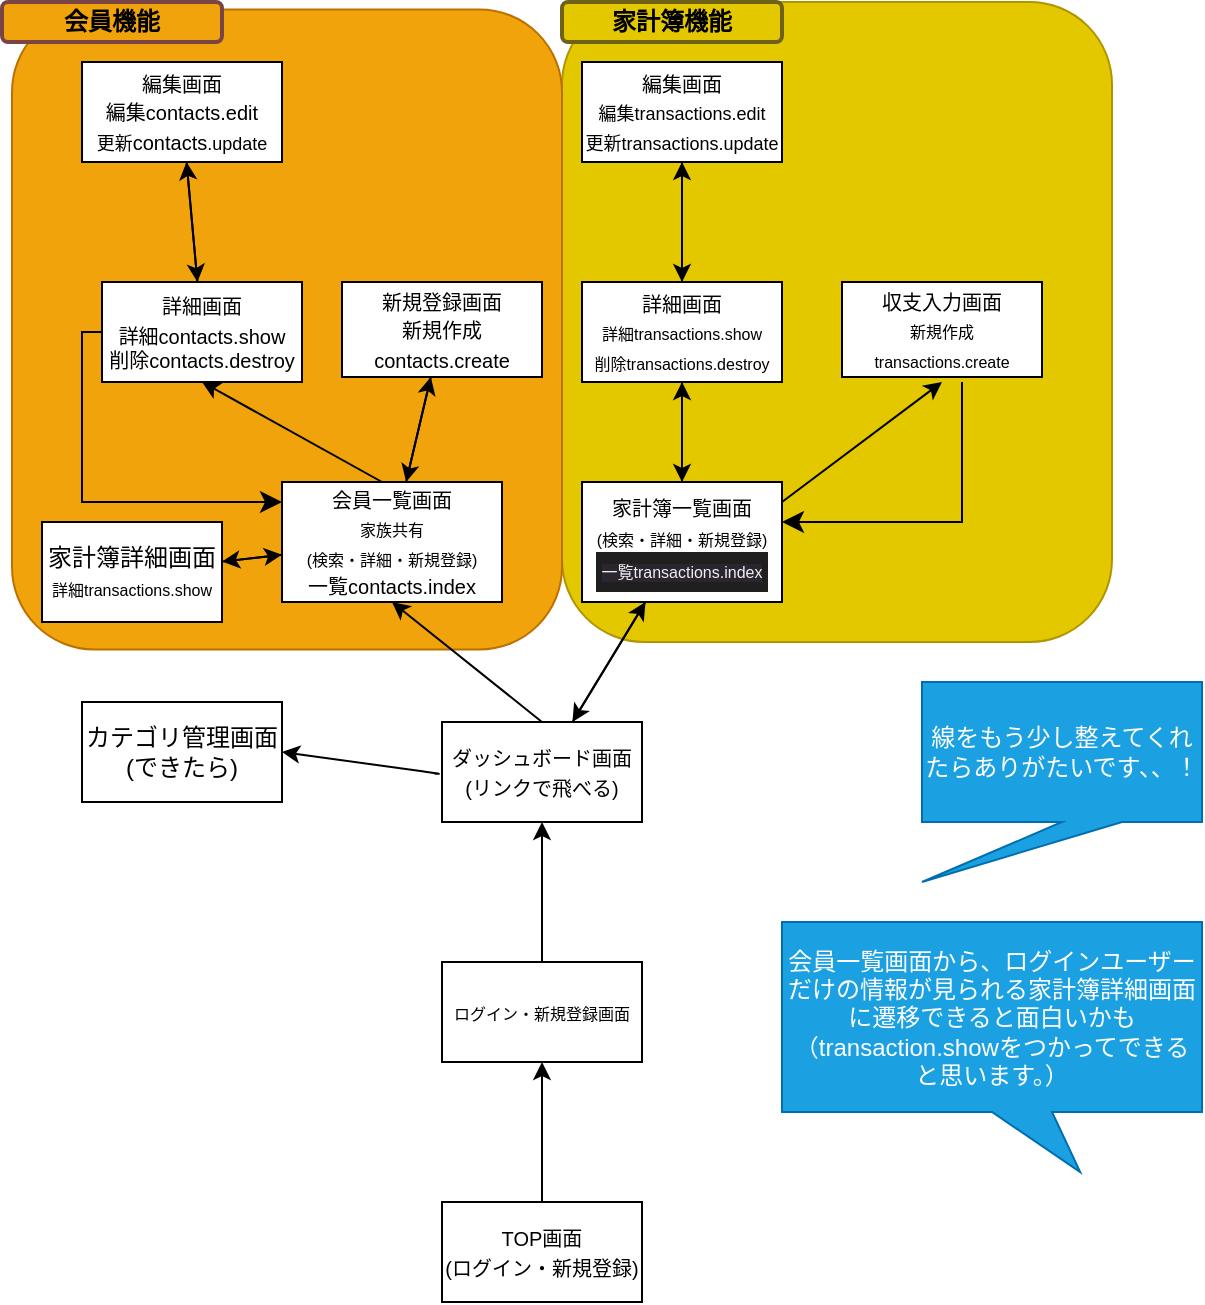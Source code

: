 <mxfile>
    <diagram id="z19O7TGfFHIe17F62AXX" name="ページ1">
        <mxGraphModel dx="911" dy="414" grid="1" gridSize="10" guides="1" tooltips="1" connect="1" arrows="1" fold="1" page="1" pageScale="1" pageWidth="827" pageHeight="1169" math="0" shadow="0">
            <root>
                <mxCell id="0"/>
                <mxCell id="1" parent="0"/>
                <mxCell id="77" value="&lt;span style=&quot;color: rgba(0, 0, 0, 0); font-family: monospace; font-size: 0px; text-align: start;&quot;&gt;%3CmxGraphModel%3E%3Croot%3E%3CmxCell%20id%3D%220%22%2F%3E%3CmxCell%20id%3D%221%22%20parent%3D%220%22%2F%3E%3CmxCell%20id%3D%222%22%20value%3D%22%E7%B7%9A%E3%82%92%E3%82%82%E3%81%86%E5%B0%91%E3%81%97%E3%81%8D%E3%82%8C%E3%81%84%E3%81%AB%E6%95%B4%E3%81%88%E3%81%A6%E3%81%8F%E3%82%8C%E3%82%8B%E3%81%A8%E3%81%82%E3%82%8A%E3%81%8C%E3%81%9F%E3%81%84%E3%81%A7%E3%81%99%E3%80%81%E3%80%81%EF%BC%81%22%20style%3D%22shape%3Dcallout%3BwhiteSpace%3Dwrap%3Bhtml%3D1%3Bperimeter%3DcalloutPerimeter%3Bposition2%3D0%3Bbase%3D30%3B%22%20vertex%3D%221%22%20parent%3D%221%22%3E%3CmxGeometry%20x%3D%22410%22%20y%3D%22355%22%20width%3D%22140%22%20height%3D%22100%22%20as%3D%22geometry%22%2F%3E%3C%2FmxCell%3E%3C%2Froot%3E%3C%2FmxGraphModel%3E&lt;/span&gt;" style="rounded=1;whiteSpace=wrap;html=1;fillColor=#e3c800;fontColor=#000000;strokeColor=#B09500;" parent="1" vertex="1">
                    <mxGeometry x="290" y="30" width="275" height="320" as="geometry"/>
                </mxCell>
                <mxCell id="78" value="&lt;span style=&quot;color: rgba(0, 0, 0, 0); font-family: monospace; font-size: 0px; text-align: start;&quot;&gt;%3CmxGraphModel%3E%3Croot%3E%3CmxCell%20id%3D%220%22%2F%3E%3CmxCell%20id%3D%221%22%20parent%3D%220%22%2F%3E%3CmxCell%20id%3D%222%22%20value%3D%22%E7%B7%9A%E3%82%92%E3%82%82%E3%81%86%E5%B0%91%E3%81%97%E3%81%8D%E3%82%8C%E3%81%84%E3%81%AB%E6%95%B4%E3%81%88%E3%81%A6%E3%81%8F%E3%82%8C%E3%82%8B%E3%81%A8%E3%81%82%E3%82%8A%E3%81%8C%E3%81%9F%E3%81%84%E3%81%A7%E3%81%99%E3%80%81%E3%80%81%EF%BC%81%22%20style%3D%22shape%3Dcallout%3BwhiteSpace%3Dwrap%3Bhtml%3D1%3Bperimeter%3DcalloutPerimeter%3Bposition2%3D0%3Bbase%3D30%3B%22%20vertex%3D%221%22%20parent%3D%221%22%3E%3CmxGeometry%20x%3D%22410%22%20y%3D%22355%22%20width%3D%22140%22%20height%3D%22100%22%20as%3D%22geometry%22%2F%3E%3C%2FmxCell%3E%3C%2Froot%3E%3C%2FmxGraphModel%3E&lt;/span&gt;" style="rounded=1;whiteSpace=wrap;html=1;fillColor=#f0a30a;fontColor=#000000;strokeColor=#BD7000;" parent="1" vertex="1">
                    <mxGeometry x="15" y="33.75" width="275" height="320" as="geometry"/>
                </mxCell>
                <mxCell id="2" value="&lt;font style=&quot;font-size: 10px;&quot;&gt;TOP画面&lt;br&gt;(ログイン・新規登録)&lt;br&gt;&lt;/font&gt;" style="rounded=0;whiteSpace=wrap;html=1;" parent="1" vertex="1">
                    <mxGeometry x="230" y="630" width="100" height="50" as="geometry"/>
                </mxCell>
                <mxCell id="103" value="" style="edgeStyle=none;html=1;" edge="1" parent="1" source="6" target="41">
                    <mxGeometry relative="1" as="geometry"/>
                </mxCell>
                <mxCell id="6" value="&lt;font style=&quot;font-size: 10px;&quot;&gt;ダッシュボード画面&lt;br&gt;(リンクで飛べる)&lt;br&gt;&lt;/font&gt;" style="rounded=0;whiteSpace=wrap;html=1;" parent="1" vertex="1">
                    <mxGeometry x="230" y="390" width="100" height="50" as="geometry"/>
                </mxCell>
                <mxCell id="96" value="" style="edgeStyle=none;html=1;" edge="1" parent="1" source="12" target="91">
                    <mxGeometry relative="1" as="geometry"/>
                </mxCell>
                <mxCell id="100" value="" style="edgeStyle=none;html=1;" edge="1" parent="1" source="12" target="50">
                    <mxGeometry relative="1" as="geometry"/>
                </mxCell>
                <mxCell id="12" value="&lt;font style=&quot;&quot;&gt;&lt;span style=&quot;font-size: 10px;&quot;&gt;会員一覧画面&lt;br&gt;&lt;/span&gt;&lt;font style=&quot;font-size: 8px;&quot;&gt;家族共有&lt;/font&gt;&lt;br&gt;&lt;font style=&quot;font-size: 8px;&quot;&gt;(検索・詳細・新規登録)&lt;br&gt;&lt;span style=&quot;font-size: 10px;&quot;&gt;一覧contacts.index&lt;/span&gt;&lt;br&gt;&lt;/font&gt;&lt;/font&gt;" style="rounded=0;whiteSpace=wrap;html=1;" parent="1" vertex="1">
                    <mxGeometry x="150" y="270" width="110" height="60" as="geometry"/>
                </mxCell>
                <mxCell id="14" value="&lt;div&gt;&lt;br&gt;&lt;/div&gt;&lt;div&gt;カテゴリ管理画面(できたら)&lt;/div&gt;&lt;div&gt;&lt;br&gt;&lt;/div&gt;" style="rounded=0;whiteSpace=wrap;html=1;" parent="1" vertex="1">
                    <mxGeometry x="50" y="380" width="100" height="50" as="geometry"/>
                </mxCell>
                <mxCell id="16" value="&lt;font style=&quot;font-size: 8px;&quot;&gt;ログイン・新規登録画面&lt;/font&gt;" style="rounded=0;whiteSpace=wrap;html=1;" parent="1" vertex="1">
                    <mxGeometry x="230" y="510" width="100" height="50" as="geometry"/>
                </mxCell>
                <mxCell id="25" value="" style="endArrow=classic;html=1;entryX=0.5;entryY=1;entryDx=0;entryDy=0;" parent="1" target="16" edge="1">
                    <mxGeometry width="50" height="50" relative="1" as="geometry">
                        <mxPoint x="280" y="630" as="sourcePoint"/>
                        <mxPoint x="330" y="580" as="targetPoint"/>
                    </mxGeometry>
                </mxCell>
                <mxCell id="26" value="" style="endArrow=classic;html=1;entryX=0.5;entryY=1;entryDx=0;entryDy=0;" parent="1" target="6" edge="1">
                    <mxGeometry width="50" height="50" relative="1" as="geometry">
                        <mxPoint x="280" y="510" as="sourcePoint"/>
                        <mxPoint x="330" y="460" as="targetPoint"/>
                    </mxGeometry>
                </mxCell>
                <mxCell id="31" value="" style="endArrow=classic;html=1;entryX=1;entryY=0.5;entryDx=0;entryDy=0;exitX=-0.037;exitY=0.517;exitDx=0;exitDy=0;exitPerimeter=0;" parent="1" source="6" target="14" edge="1">
                    <mxGeometry width="50" height="50" relative="1" as="geometry">
                        <mxPoint x="290" y="470" as="sourcePoint"/>
                        <mxPoint x="340" y="420" as="targetPoint"/>
                        <Array as="points">
                            <mxPoint x="230" y="416"/>
                        </Array>
                    </mxGeometry>
                </mxCell>
                <mxCell id="33" value="" style="endArrow=classic;html=1;entryX=0.5;entryY=1;entryDx=0;entryDy=0;" parent="1" target="32" edge="1">
                    <mxGeometry width="50" height="50" relative="1" as="geometry">
                        <mxPoint x="200" y="270" as="sourcePoint"/>
                        <mxPoint x="250" y="220" as="targetPoint"/>
                    </mxGeometry>
                </mxCell>
                <mxCell id="35" value="" style="endArrow=classic;html=1;entryX=0.5;entryY=1;entryDx=0;entryDy=0;" parent="1" target="12" edge="1">
                    <mxGeometry width="50" height="50" relative="1" as="geometry">
                        <mxPoint x="280" y="390" as="sourcePoint"/>
                        <mxPoint x="220" y="350" as="targetPoint"/>
                    </mxGeometry>
                </mxCell>
                <mxCell id="36" value="" style="endArrow=classic;html=1;exitX=0.5;exitY=0;exitDx=0;exitDy=0;" parent="1" source="41" edge="1">
                    <mxGeometry width="50" height="50" relative="1" as="geometry">
                        <mxPoint x="350" y="260" as="sourcePoint"/>
                        <mxPoint x="350" y="220" as="targetPoint"/>
                    </mxGeometry>
                </mxCell>
                <mxCell id="108" value="" style="edgeStyle=none;html=1;" edge="1" parent="1" source="37" target="32">
                    <mxGeometry relative="1" as="geometry"/>
                </mxCell>
                <mxCell id="37" value="&lt;font style=&quot;&quot;&gt;&lt;span style=&quot;font-size: 10px;&quot;&gt;編集画面&lt;br&gt;&lt;/span&gt;&lt;span style=&quot;font-size: 10px;&quot;&gt;編集contacts.edit&lt;/span&gt;&lt;br&gt;&lt;span style=&quot;font-size: 9px;&quot;&gt;更新&lt;/span&gt;&lt;span style=&quot;font-size: 10px;&quot;&gt;contacts&lt;/span&gt;&lt;span style=&quot;font-size: 9px;&quot;&gt;.update&lt;/span&gt;&lt;br&gt;&lt;/font&gt;" style="rounded=0;whiteSpace=wrap;html=1;" parent="1" vertex="1">
                    <mxGeometry x="50" y="60" width="100" height="50" as="geometry"/>
                </mxCell>
                <mxCell id="102" value="" style="edgeStyle=none;html=1;" edge="1" parent="1" source="41" target="6">
                    <mxGeometry relative="1" as="geometry"/>
                </mxCell>
                <mxCell id="41" value="&lt;font style=&quot;&quot;&gt;&lt;span style=&quot;font-size: 10px;&quot;&gt;家計簿一覧画面&lt;/span&gt;&lt;br&gt;&lt;font style=&quot;font-size: 8px;&quot;&gt;(検索・詳細・新規登録)&lt;br&gt;&lt;div style=&quot;color: rgb(204, 204, 204); background-color: rgb(31, 31, 31); font-family: Consolas, &amp;quot;Courier New&amp;quot;, monospace; font-size: 14px; line-height: 19px;&quot;&gt;&lt;span style=&quot;color: rgb(240, 240, 240); font-family: Helvetica; font-size: 8px; background-color: rgb(42, 37, 47);&quot;&gt;一覧transactions.index&lt;/span&gt;&lt;br&gt;&lt;/div&gt;&lt;/font&gt;&lt;/font&gt;" style="rounded=0;whiteSpace=wrap;html=1;" parent="1" vertex="1">
                    <mxGeometry x="300" y="270" width="100" height="60" as="geometry"/>
                </mxCell>
                <mxCell id="109" value="" style="edgeStyle=none;html=1;" edge="1" parent="1" source="32" target="37">
                    <mxGeometry relative="1" as="geometry"/>
                </mxCell>
                <mxCell id="32" value="&lt;font style=&quot;font-size: 10px;&quot;&gt;詳細画面&lt;br&gt;詳細contacts.show&lt;br&gt;&lt;div&gt;&lt;span style=&quot;background-color: initial;&quot;&gt;削除contacts.destroy&lt;/span&gt;&lt;br&gt;&lt;/div&gt;&lt;/font&gt;" style="rounded=0;whiteSpace=wrap;html=1;" parent="1" vertex="1">
                    <mxGeometry x="60" y="170" width="100" height="50" as="geometry"/>
                </mxCell>
                <mxCell id="18" value="&lt;font style=&quot;&quot;&gt;&lt;span style=&quot;font-size: 10px;&quot;&gt;収支入力画面&lt;/span&gt;&lt;br&gt;&lt;font style=&quot;font-size: 8px;&quot;&gt;新規作成transactions.create&lt;/font&gt;&lt;br style=&quot;font-size: 12px;&quot;&gt;&lt;/font&gt;" style="rounded=0;whiteSpace=wrap;html=1;" parent="1" vertex="1">
                    <mxGeometry x="430" y="170" width="100" height="47.5" as="geometry"/>
                </mxCell>
                <mxCell id="99" value="" style="edgeStyle=none;html=1;" edge="1" parent="1" source="50" target="12">
                    <mxGeometry relative="1" as="geometry"/>
                </mxCell>
                <mxCell id="50" value="&lt;font style=&quot;&quot;&gt;&lt;span style=&quot;font-size: 10px;&quot;&gt;新規登録画面&lt;/span&gt;&lt;br&gt;&lt;span style=&quot;font-size: 10px;&quot;&gt;新規作成contacts.create&lt;/span&gt;&lt;br&gt;&lt;/font&gt;" style="rounded=0;whiteSpace=wrap;html=1;" parent="1" vertex="1">
                    <mxGeometry x="180" y="170" width="100" height="47.5" as="geometry"/>
                </mxCell>
                <mxCell id="54" value="" style="endArrow=classic;html=1;fontSize=8;" parent="1" edge="1">
                    <mxGeometry width="50" height="50" relative="1" as="geometry">
                        <mxPoint x="400" y="280" as="sourcePoint"/>
                        <mxPoint x="480" y="220" as="targetPoint"/>
                    </mxGeometry>
                </mxCell>
                <mxCell id="104" value="" style="edgeStyle=none;html=1;" edge="1" parent="1" source="58" target="52">
                    <mxGeometry relative="1" as="geometry"/>
                </mxCell>
                <mxCell id="58" value="&lt;font style=&quot;font-size: 10px;&quot;&gt;編集画面&lt;br&gt;&lt;span style=&quot;font-size: 9px;&quot;&gt;編集transactions.edit&lt;/span&gt;&lt;br&gt;&lt;span style=&quot;font-size: 9px;&quot;&gt;更新transactions.update&lt;/span&gt;&lt;br&gt;&lt;/font&gt;" style="rounded=0;whiteSpace=wrap;html=1;" parent="1" vertex="1">
                    <mxGeometry x="300" y="60" width="100" height="50" as="geometry"/>
                </mxCell>
                <mxCell id="61" value="" style="edgeStyle=elbowEdgeStyle;elbow=vertical;endArrow=classic;html=1;curved=0;rounded=0;endSize=8;startSize=8;fontSize=8;startArrow=none;" parent="1" source="52" edge="1">
                    <mxGeometry width="50" height="50" relative="1" as="geometry">
                        <mxPoint x="330" y="240" as="sourcePoint"/>
                        <mxPoint x="380" y="190" as="targetPoint"/>
                    </mxGeometry>
                </mxCell>
                <mxCell id="98" value="" style="edgeStyle=none;html=1;" edge="1" parent="1" source="52" target="41">
                    <mxGeometry relative="1" as="geometry"/>
                </mxCell>
                <mxCell id="105" value="" style="edgeStyle=none;html=1;" edge="1" parent="1" source="52" target="58">
                    <mxGeometry relative="1" as="geometry"/>
                </mxCell>
                <mxCell id="52" value="&lt;font style=&quot;&quot;&gt;&lt;span style=&quot;font-size: 10px;&quot;&gt;詳細画面&lt;/span&gt;&lt;br&gt;&lt;span style=&quot;font-size: 8px;&quot;&gt;詳細transactions.show&lt;/span&gt;&lt;br&gt;&lt;font style=&quot;font-size: 8px;&quot;&gt;削除transactions.destroy&lt;/font&gt;&lt;br&gt;&lt;/font&gt;" style="rounded=0;whiteSpace=wrap;html=1;" parent="1" vertex="1">
                    <mxGeometry x="300" y="170" width="100" height="50" as="geometry"/>
                </mxCell>
                <mxCell id="64" value="" style="edgeStyle=elbowEdgeStyle;elbow=vertical;endArrow=classic;html=1;curved=0;rounded=0;endSize=8;startSize=8;fontSize=8;" parent="1" edge="1">
                    <mxGeometry width="50" height="50" relative="1" as="geometry">
                        <mxPoint x="490" y="220" as="sourcePoint"/>
                        <mxPoint x="400" y="290" as="targetPoint"/>
                        <Array as="points">
                            <mxPoint x="470" y="290"/>
                        </Array>
                    </mxGeometry>
                </mxCell>
                <mxCell id="65" value="" style="edgeStyle=segmentEdgeStyle;endArrow=classic;html=1;curved=0;rounded=0;endSize=8;startSize=8;fontSize=8;exitX=0;exitY=0.5;exitDx=0;exitDy=0;" parent="1" source="32" edge="1">
                    <mxGeometry width="50" height="50" relative="1" as="geometry">
                        <mxPoint x="30" y="80" as="sourcePoint"/>
                        <mxPoint x="150" y="280" as="targetPoint"/>
                        <Array as="points">
                            <mxPoint x="50" y="195"/>
                            <mxPoint x="50" y="280"/>
                        </Array>
                    </mxGeometry>
                </mxCell>
                <mxCell id="80" value="線をもう少し整えてくれたらありがたいです、、！" style="shape=callout;whiteSpace=wrap;html=1;perimeter=calloutPerimeter;position2=0;base=30;fillColor=#1ba1e2;fontColor=#ffffff;strokeColor=#006EAF;" parent="1" vertex="1">
                    <mxGeometry x="470" y="370" width="140" height="100" as="geometry"/>
                </mxCell>
                <mxCell id="81" value="会員機能" style="rounded=1;whiteSpace=wrap;html=1;fillColor=#f0a30a;fontColor=#000000;strokeColor=#7A4444;fontStyle=1;strokeWidth=2;" parent="1" vertex="1">
                    <mxGeometry x="10" y="30" width="110" height="20" as="geometry"/>
                </mxCell>
                <mxCell id="82" value="家計簿機能" style="rounded=1;whiteSpace=wrap;html=1;fillColor=#e3c800;fontColor=#000000;strokeColor=#6E6014;fontStyle=1;strokeWidth=2;" parent="1" vertex="1">
                    <mxGeometry x="290" y="30" width="110" height="20" as="geometry"/>
                </mxCell>
                <mxCell id="79" value="会員一覧画面から、ログインユーザーだけの情報が見られる家計簿詳細画面に遷移できると面白いかも（transaction.showをつかってできると思います。）" style="shape=callout;whiteSpace=wrap;html=1;perimeter=calloutPerimeter;position2=0.71;base=30;fillColor=#1ba1e2;fontColor=#ffffff;strokeColor=#006EAF;" parent="1" vertex="1">
                    <mxGeometry x="400" y="490" width="210" height="125" as="geometry"/>
                </mxCell>
                <mxCell id="106" value="" style="edgeStyle=none;html=1;" edge="1" parent="1" source="91" target="12">
                    <mxGeometry relative="1" as="geometry"/>
                </mxCell>
                <mxCell id="91" value="家計簿詳細画面&lt;br&gt;&lt;span style=&quot;font-size: 8px;&quot;&gt;詳細transactions.show&lt;/span&gt;" style="rounded=0;whiteSpace=wrap;html=1;" vertex="1" parent="1">
                    <mxGeometry x="30" y="290" width="90" height="50" as="geometry"/>
                </mxCell>
            </root>
        </mxGraphModel>
    </diagram>
</mxfile>